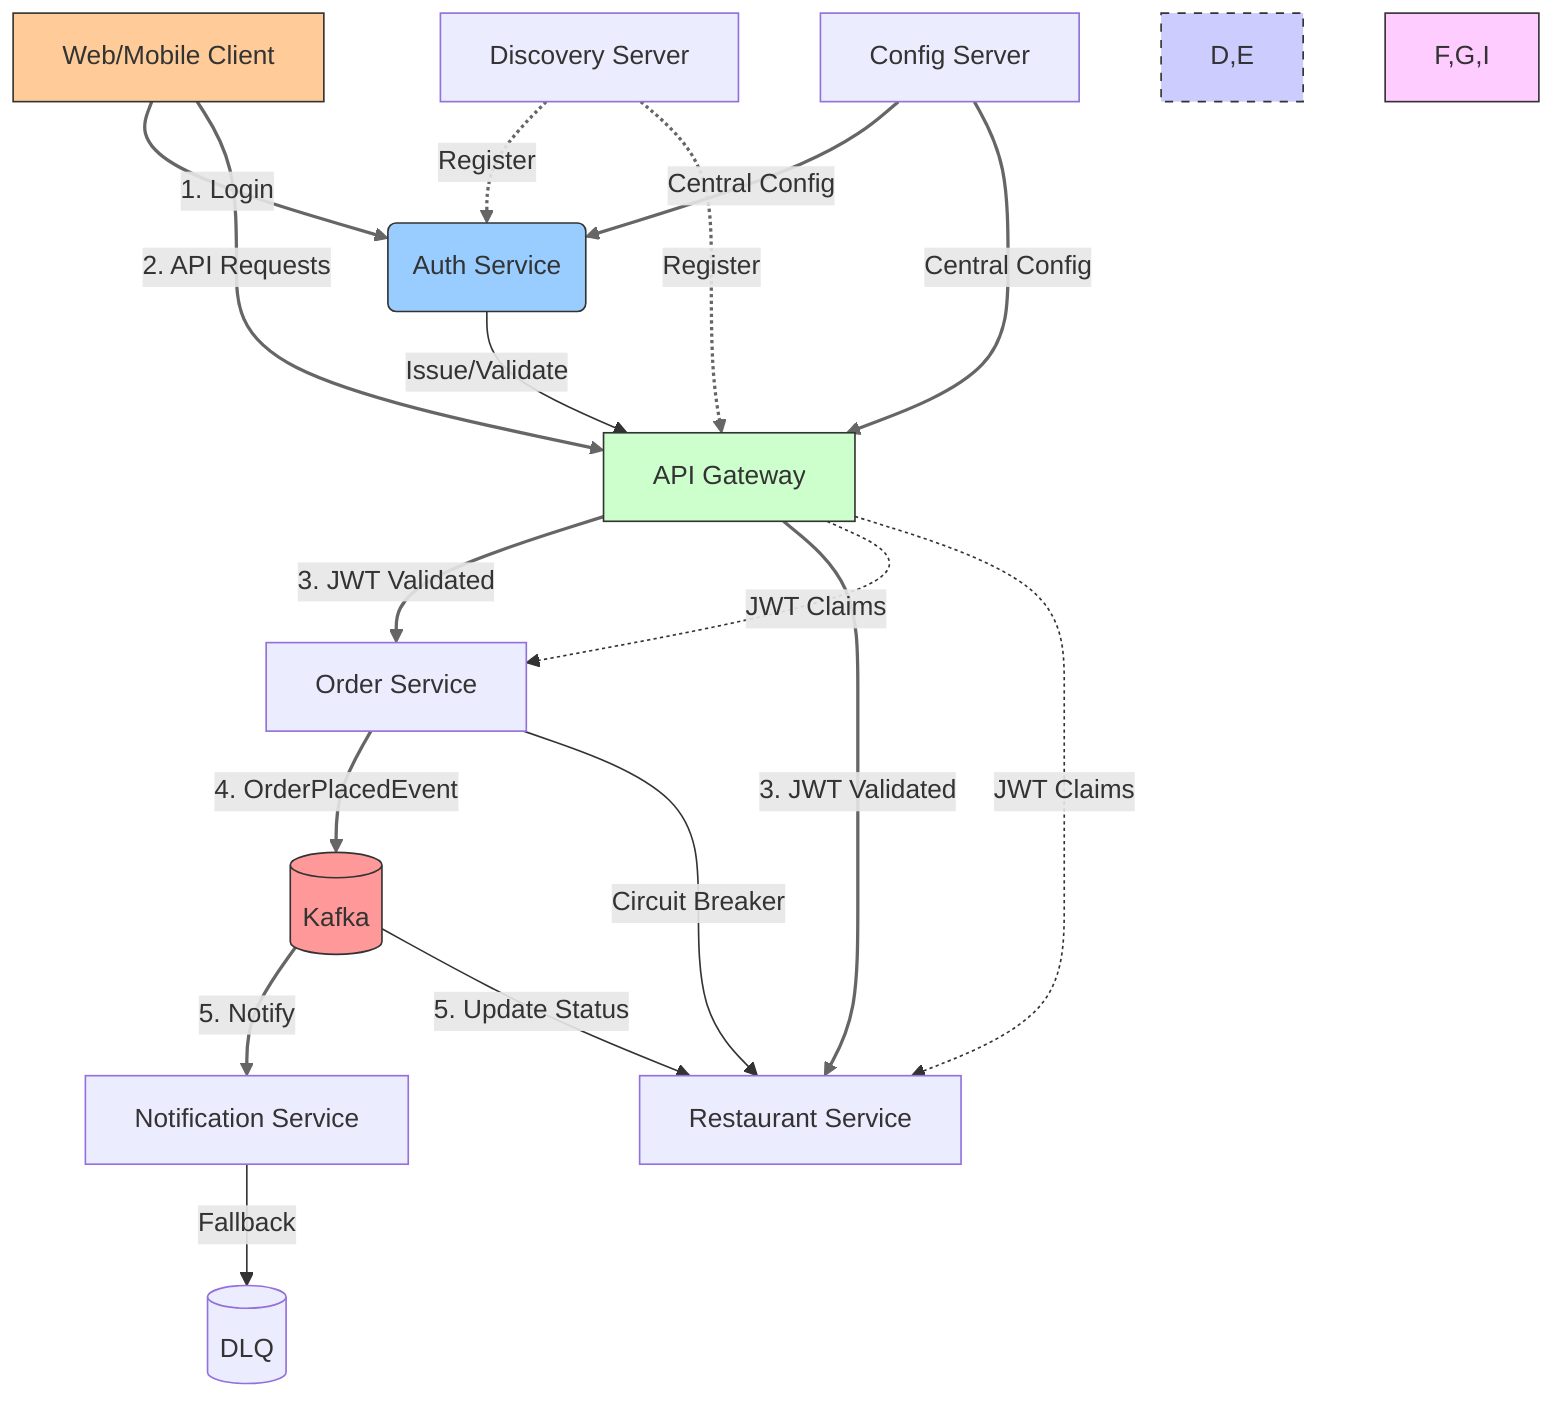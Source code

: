 %% Microservices Architecture
graph TD
%% ===== Clients =====
    A[Web/Mobile Client] -->|1. Login| B(Auth Service)
    A -->|2. API Requests| C[API Gateway]

%% ===== Infrastructure =====
    D[Discovery Server] -.->|Register| B
    D -.->|Register| C
    E[Config Server] -->|Central Config| B
    E -->|Central Config| C

%% ===== Business Services =====
    C -->|3. JWT Validated| F[Order Service]
    C -->|3. JWT Validated| G[Restaurant Service]

%% ===== Event Flow =====
    F -->|4. OrderPlacedEvent| H[(Kafka)]
    H -->|5. Notify| I[Notification Service]
    H -->|5. Update Status| G

%% ===== Security =====
    B -->|Issue/Validate| C
    C -.->|JWT Claims| F
    C -.->|JWT Claims| G

%% ===== Resilience =====
    F -->|Circuit Breaker| G
    I -->|Fallback| J[(DLQ)]

%% ===== Legend =====
    style A fill:#ffcc99,stroke:#333
    style B fill:#99ccff,stroke:#333
    style C fill:#ccffcc,stroke:#333
    style D,E fill:#ccccff,stroke:#333,stroke-dasharray: 5 5
    style F,G,I fill:#ffccff,stroke:#333
    style H fill:#ff9999,stroke:#333
    linkStyle 0,1,2,3,4,5,6,7,8,9 stroke:#666,stroke-width:2px